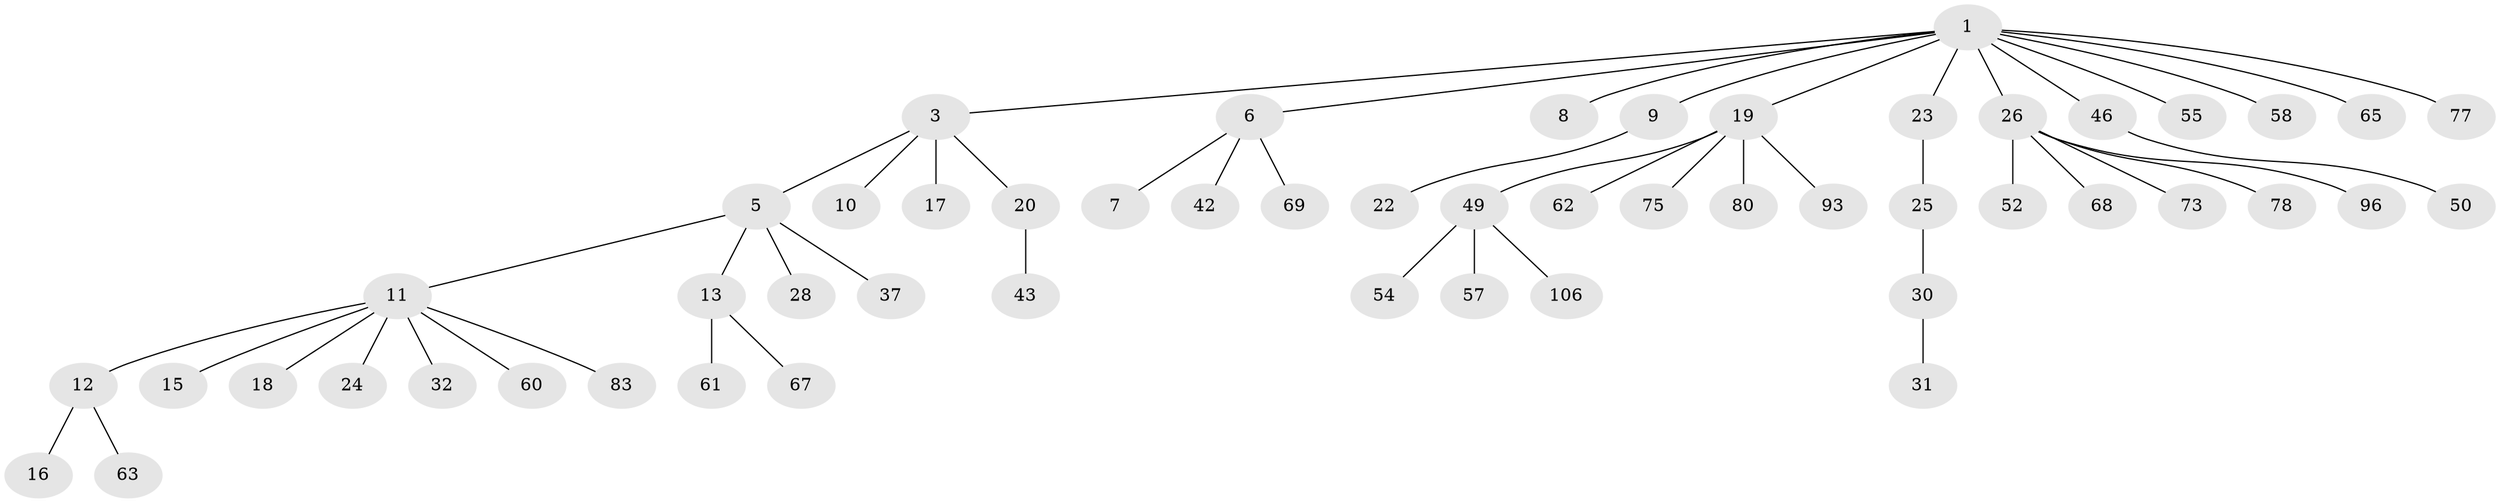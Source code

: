 // original degree distribution, {7: 0.027777777777777776, 2: 0.16666666666666666, 5: 0.037037037037037035, 4: 0.10185185185185185, 1: 0.5833333333333334, 3: 0.07407407407407407, 6: 0.009259259259259259}
// Generated by graph-tools (version 1.1) at 2025/15/03/09/25 04:15:35]
// undirected, 54 vertices, 53 edges
graph export_dot {
graph [start="1"]
  node [color=gray90,style=filled];
  1 [super="+2"];
  3 [super="+4"];
  5;
  6;
  7;
  8 [super="+79+39"];
  9 [super="+41+71+33+34+27"];
  10;
  11 [super="+14"];
  12 [super="+38+59"];
  13 [super="+48+35+76"];
  15;
  16;
  17;
  18 [super="+95+21"];
  19 [super="+47+36"];
  20;
  22;
  23;
  24 [super="+102"];
  25;
  26 [super="+29"];
  28 [super="+82"];
  30 [super="+44+51"];
  31;
  32;
  37 [super="+81+64"];
  42 [super="+84+66"];
  43;
  46;
  49;
  50;
  52;
  54;
  55;
  57;
  58;
  60;
  61;
  62;
  63 [super="+74+89"];
  65;
  67 [super="+105+85"];
  68;
  69;
  73;
  75;
  77;
  78;
  80;
  83;
  93;
  96;
  106;
  1 -- 3;
  1 -- 6;
  1 -- 8;
  1 -- 9;
  1 -- 23;
  1 -- 46;
  1 -- 65;
  1 -- 19;
  1 -- 26;
  1 -- 55;
  1 -- 58;
  1 -- 77;
  3 -- 17;
  3 -- 20;
  3 -- 5;
  3 -- 10;
  5 -- 11;
  5 -- 13;
  5 -- 28;
  5 -- 37;
  6 -- 7;
  6 -- 42;
  6 -- 69;
  9 -- 22;
  11 -- 12;
  11 -- 18;
  11 -- 24;
  11 -- 32;
  11 -- 83;
  11 -- 60;
  11 -- 15;
  12 -- 16;
  12 -- 63;
  13 -- 61;
  13 -- 67;
  19 -- 49;
  19 -- 80;
  19 -- 75;
  19 -- 93;
  19 -- 62;
  20 -- 43;
  23 -- 25;
  25 -- 30;
  26 -- 68;
  26 -- 73;
  26 -- 96;
  26 -- 52;
  26 -- 78;
  30 -- 31;
  46 -- 50;
  49 -- 54;
  49 -- 57;
  49 -- 106;
}
